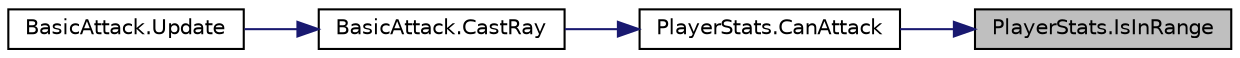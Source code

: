 digraph "PlayerStats.IsInRange"
{
 // INTERACTIVE_SVG=YES
 // LATEX_PDF_SIZE
  bgcolor="transparent";
  edge [fontname="Helvetica",fontsize="10",labelfontname="Helvetica",labelfontsize="10"];
  node [fontname="Helvetica",fontsize="10",shape=record];
  rankdir="RL";
  Node1 [label="PlayerStats.IsInRange",height=0.2,width=0.4,color="black", fillcolor="grey75", style="filled", fontcolor="black",tooltip="Returns true if the Player is in range with the other entity"];
  Node1 -> Node2 [dir="back",color="midnightblue",fontsize="10",style="solid",fontname="Helvetica"];
  Node2 [label="PlayerStats.CanAttack",height=0.2,width=0.4,color="black",URL="$class_player_stats.html#ae3f3c15bb7d83955090bb397985aa006",tooltip="Returns true if the current entity can BasicAttack the other."];
  Node2 -> Node3 [dir="back",color="midnightblue",fontsize="10",style="solid",fontname="Helvetica"];
  Node3 [label="BasicAttack.CastRay",height=0.2,width=0.4,color="black",URL="$class_basic_attack.html#a5d09a3ef54dfac2ab6130195c188492e",tooltip=" "];
  Node3 -> Node4 [dir="back",color="midnightblue",fontsize="10",style="solid",fontname="Helvetica"];
  Node4 [label="BasicAttack.Update",height=0.2,width=0.4,color="black",URL="$class_basic_attack.html#abfcbbc50cfd92e9ca75bd41a5ad17990",tooltip=" "];
}
